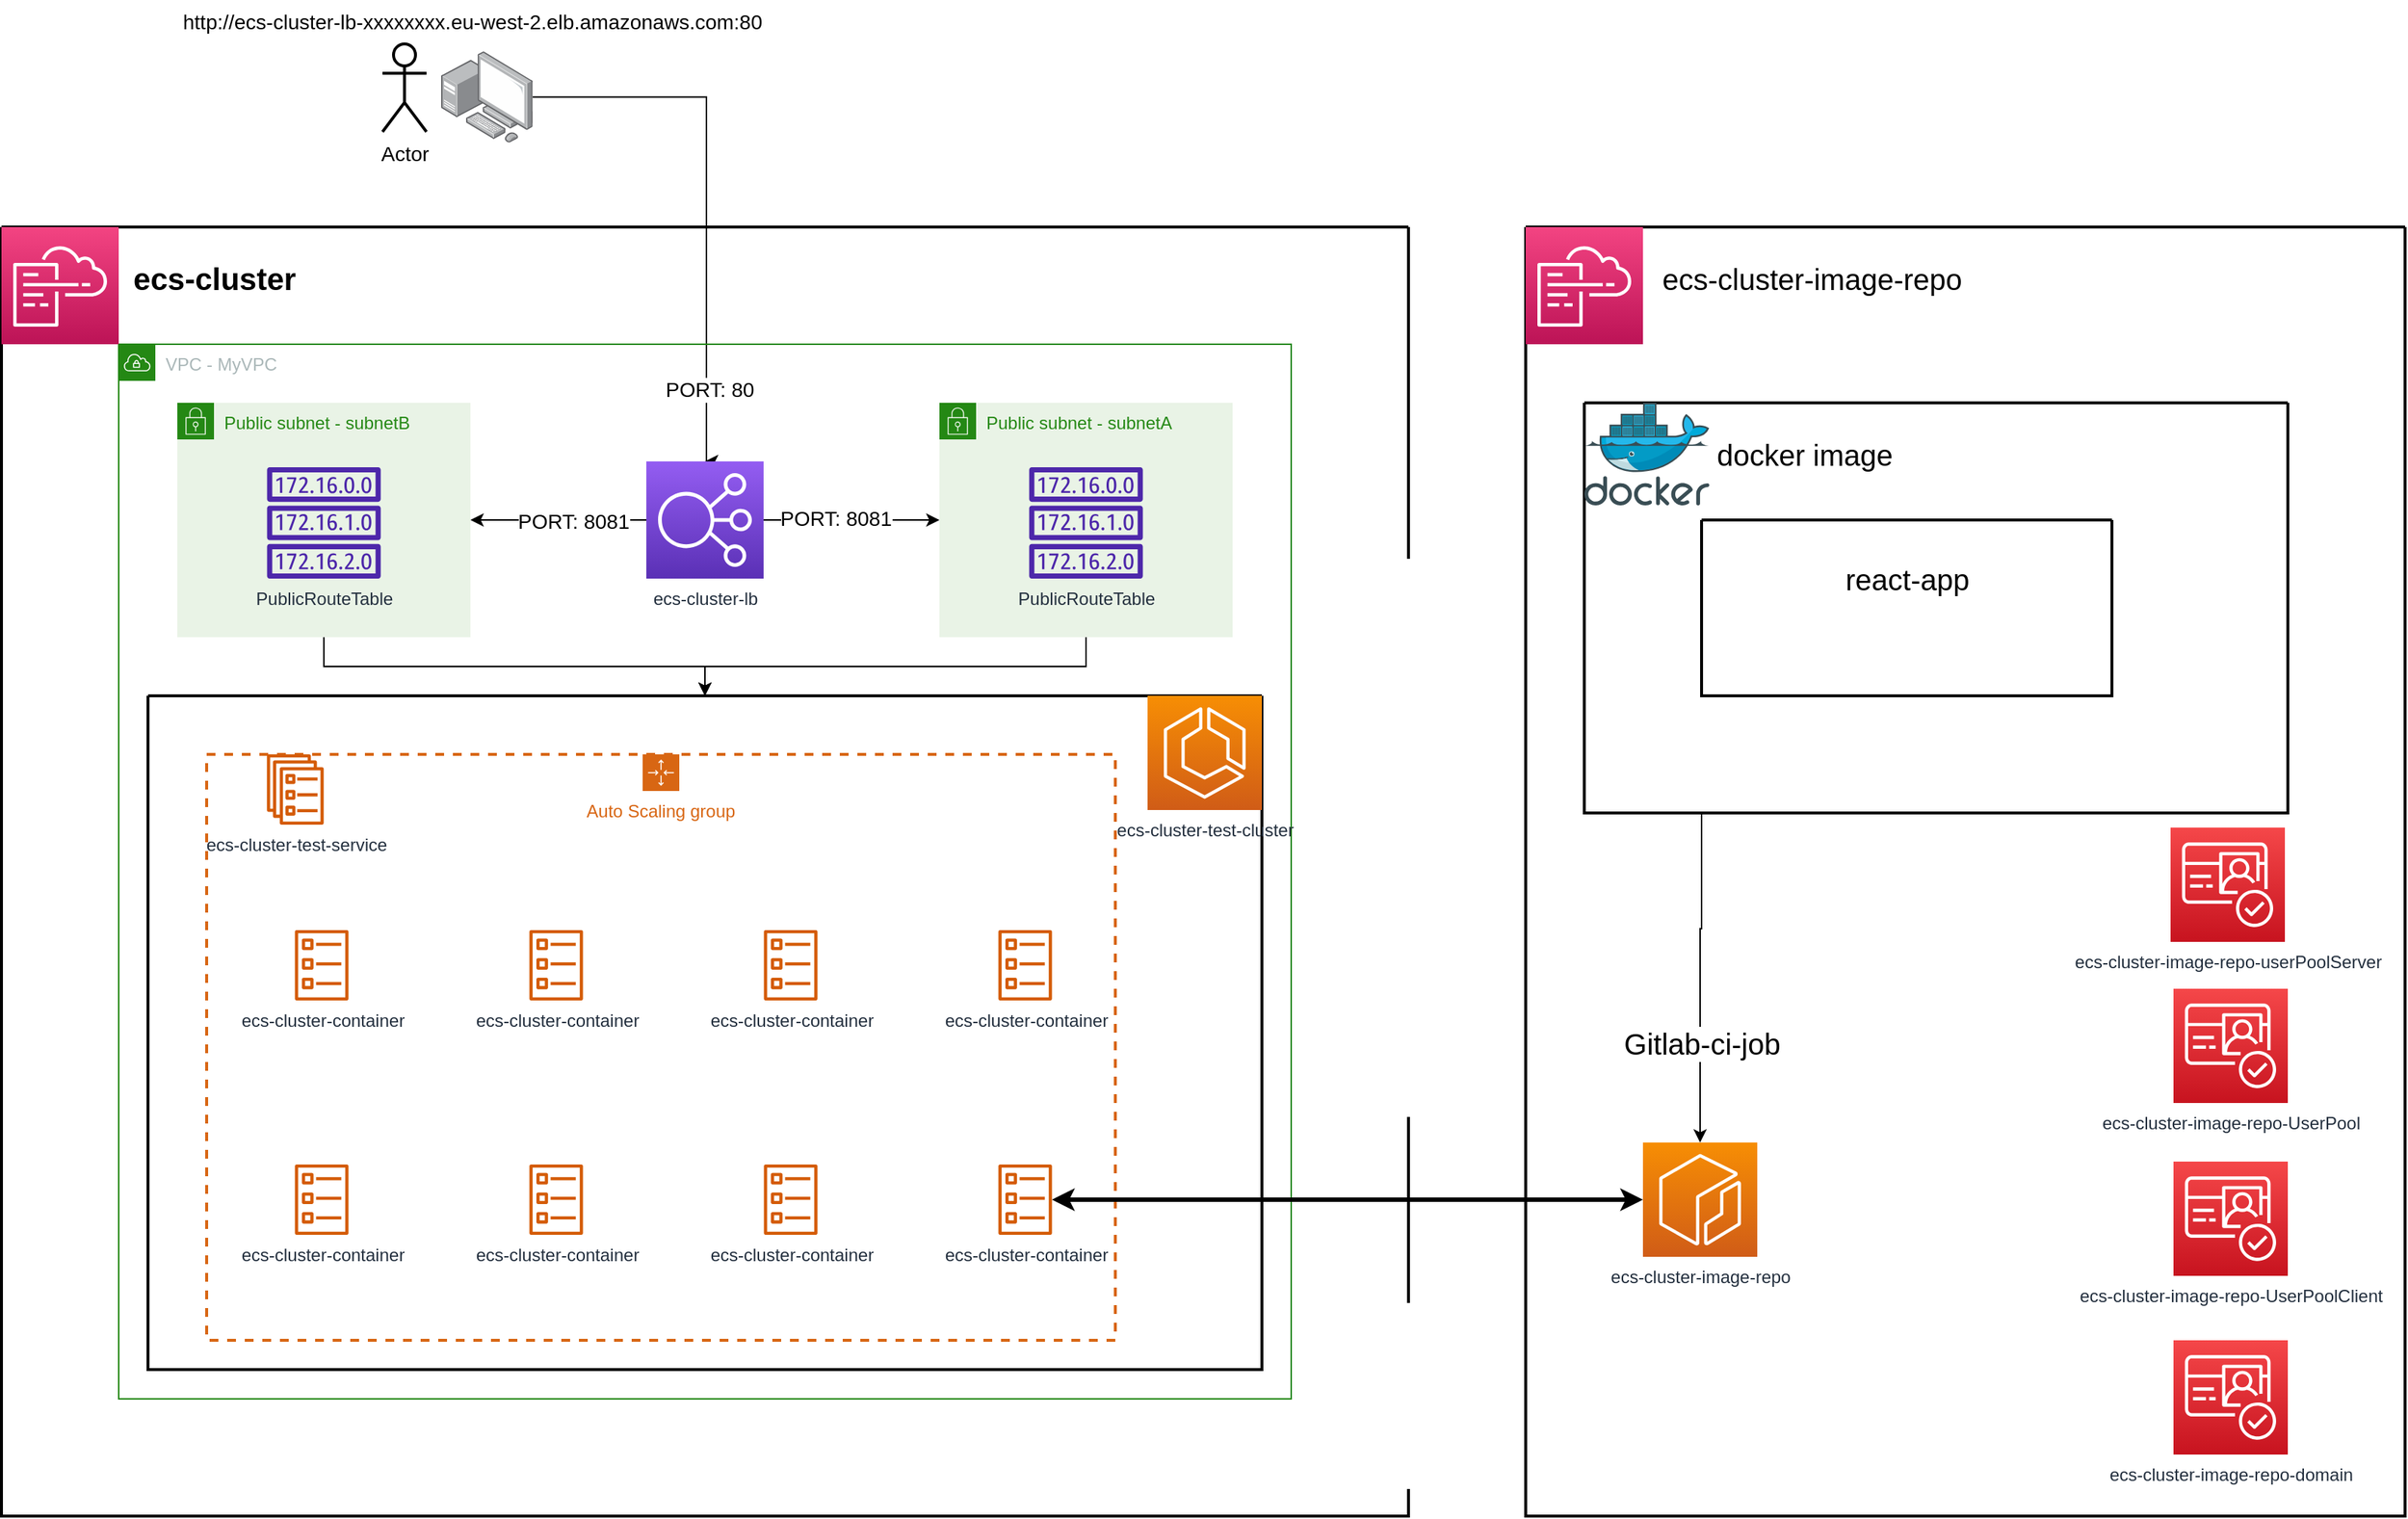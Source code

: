 <mxfile version="20.8.3" type="device"><diagram id="LebaA7XyPv7hiL9rpDjV" name="Page-1"><mxGraphModel dx="3024" dy="1238" grid="1" gridSize="10" guides="1" tooltips="1" connect="1" arrows="1" fold="1" page="1" pageScale="1" pageWidth="827" pageHeight="1169" math="0" shadow="0"><root><mxCell id="0"/><mxCell id="1" parent="0"/><mxCell id="EJCW57WBnG-bgi1SWPoG-9" style="edgeStyle=orthogonalEdgeStyle;rounded=0;orthogonalLoop=1;jettySize=auto;html=1;entryX=0.5;entryY=0;entryDx=0;entryDy=0;entryPerimeter=0;fontSize=14;" edge="1" parent="1" source="EJCW57WBnG-bgi1SWPoG-2" target="EJCW57WBnG-bgi1SWPoG-8"><mxGeometry relative="1" as="geometry"><Array as="points"><mxPoint x="1" y="191"/></Array></mxGeometry></mxCell><mxCell id="EJCW57WBnG-bgi1SWPoG-32" value="PORT: 80" style="edgeLabel;html=1;align=center;verticalAlign=middle;resizable=0;points=[];fontSize=14;" vertex="1" connectable="0" parent="EJCW57WBnG-bgi1SWPoG-9"><mxGeometry x="0.728" y="2" relative="1" as="geometry"><mxPoint as="offset"/></mxGeometry></mxCell><mxCell id="EJCW57WBnG-bgi1SWPoG-2" value="" style="points=[];aspect=fixed;html=1;align=center;shadow=0;dashed=0;image;image=img/lib/allied_telesis/computer_and_terminals/Personal_Computer_with_Server.svg;" vertex="1" parent="1"><mxGeometry x="-180" y="160" width="62.4" height="62.4" as="geometry"/></mxCell><mxCell id="EJCW57WBnG-bgi1SWPoG-4" value="" style="swimlane;startSize=0;strokeWidth=2;" vertex="1" parent="1"><mxGeometry x="-480" y="280" width="960" height="880" as="geometry"/></mxCell><mxCell id="EJCW57WBnG-bgi1SWPoG-1" value="VPC - MyVPC" style="points=[[0,0],[0.25,0],[0.5,0],[0.75,0],[1,0],[1,0.25],[1,0.5],[1,0.75],[1,1],[0.75,1],[0.5,1],[0.25,1],[0,1],[0,0.75],[0,0.5],[0,0.25]];outlineConnect=0;gradientColor=none;html=1;whiteSpace=wrap;fontSize=12;fontStyle=0;container=1;pointerEvents=0;collapsible=0;recursiveResize=0;shape=mxgraph.aws4.group;grIcon=mxgraph.aws4.group_vpc;strokeColor=#248814;fillColor=none;verticalAlign=top;align=left;spacingLeft=30;fontColor=#AAB7B8;dashed=0;" vertex="1" parent="EJCW57WBnG-bgi1SWPoG-4"><mxGeometry x="80" y="80" width="800" height="720" as="geometry"/></mxCell><mxCell id="EJCW57WBnG-bgi1SWPoG-26" style="edgeStyle=orthogonalEdgeStyle;rounded=0;orthogonalLoop=1;jettySize=auto;html=1;entryX=1;entryY=0.5;entryDx=0;entryDy=0;fontSize=14;" edge="1" parent="EJCW57WBnG-bgi1SWPoG-1" source="EJCW57WBnG-bgi1SWPoG-8" target="EJCW57WBnG-bgi1SWPoG-24"><mxGeometry relative="1" as="geometry"/></mxCell><mxCell id="EJCW57WBnG-bgi1SWPoG-27" value="PORT: 8081" style="edgeLabel;html=1;align=center;verticalAlign=middle;resizable=0;points=[];fontSize=14;" vertex="1" connectable="0" parent="EJCW57WBnG-bgi1SWPoG-26"><mxGeometry x="-0.167" y="1" relative="1" as="geometry"><mxPoint as="offset"/></mxGeometry></mxCell><mxCell id="EJCW57WBnG-bgi1SWPoG-8" value="ecs-cluster-lb" style="sketch=0;points=[[0,0,0],[0.25,0,0],[0.5,0,0],[0.75,0,0],[1,0,0],[0,1,0],[0.25,1,0],[0.5,1,0],[0.75,1,0],[1,1,0],[0,0.25,0],[0,0.5,0],[0,0.75,0],[1,0.25,0],[1,0.5,0],[1,0.75,0]];outlineConnect=0;fontColor=#232F3E;gradientColor=#945DF2;gradientDirection=north;fillColor=#5A30B5;strokeColor=#ffffff;dashed=0;verticalLabelPosition=bottom;verticalAlign=top;align=center;html=1;fontSize=12;fontStyle=0;aspect=fixed;shape=mxgraph.aws4.resourceIcon;resIcon=mxgraph.aws4.elastic_load_balancing;strokeWidth=2;" vertex="1" parent="EJCW57WBnG-bgi1SWPoG-1"><mxGeometry x="360" y="80" width="80" height="80" as="geometry"/></mxCell><mxCell id="EJCW57WBnG-bgi1SWPoG-14" style="edgeStyle=orthogonalEdgeStyle;rounded=0;orthogonalLoop=1;jettySize=auto;html=1;fontSize=14;entryX=0;entryY=0.5;entryDx=0;entryDy=0;" edge="1" parent="EJCW57WBnG-bgi1SWPoG-1" source="EJCW57WBnG-bgi1SWPoG-8" target="EJCW57WBnG-bgi1SWPoG-15"><mxGeometry relative="1" as="geometry"/></mxCell><mxCell id="EJCW57WBnG-bgi1SWPoG-17" value="PORT: 8081" style="edgeLabel;html=1;align=center;verticalAlign=middle;resizable=0;points=[];fontSize=14;" vertex="1" connectable="0" parent="EJCW57WBnG-bgi1SWPoG-14"><mxGeometry x="-0.186" y="1" relative="1" as="geometry"><mxPoint as="offset"/></mxGeometry></mxCell><mxCell id="EJCW57WBnG-bgi1SWPoG-52" style="edgeStyle=orthogonalEdgeStyle;rounded=0;orthogonalLoop=1;jettySize=auto;html=1;entryX=0.5;entryY=0;entryDx=0;entryDy=0;fontSize=14;" edge="1" parent="EJCW57WBnG-bgi1SWPoG-1" source="EJCW57WBnG-bgi1SWPoG-15" target="EJCW57WBnG-bgi1SWPoG-41"><mxGeometry relative="1" as="geometry"/></mxCell><mxCell id="EJCW57WBnG-bgi1SWPoG-15" value="Public subnet - subnetA" style="points=[[0,0],[0.25,0],[0.5,0],[0.75,0],[1,0],[1,0.25],[1,0.5],[1,0.75],[1,1],[0.75,1],[0.5,1],[0.25,1],[0,1],[0,0.75],[0,0.5],[0,0.25]];outlineConnect=0;gradientColor=none;html=1;whiteSpace=wrap;fontSize=12;fontStyle=0;container=1;pointerEvents=0;collapsible=0;recursiveResize=0;shape=mxgraph.aws4.group;grIcon=mxgraph.aws4.group_security_group;grStroke=0;strokeColor=#248814;fillColor=#E9F3E6;verticalAlign=top;align=left;spacingLeft=30;fontColor=#248814;dashed=0;strokeWidth=2;" vertex="1" parent="EJCW57WBnG-bgi1SWPoG-1"><mxGeometry x="560" y="40" width="200" height="160" as="geometry"/></mxCell><mxCell id="EJCW57WBnG-bgi1SWPoG-28" value="PublicRouteTable" style="sketch=0;outlineConnect=0;fontColor=#232F3E;gradientColor=none;fillColor=#4D27AA;strokeColor=none;dashed=0;verticalLabelPosition=bottom;verticalAlign=top;align=center;html=1;fontSize=12;fontStyle=0;aspect=fixed;pointerEvents=1;shape=mxgraph.aws4.route_table;strokeWidth=2;" vertex="1" parent="EJCW57WBnG-bgi1SWPoG-15"><mxGeometry x="61" y="44" width="78" height="76" as="geometry"/></mxCell><mxCell id="EJCW57WBnG-bgi1SWPoG-51" style="edgeStyle=orthogonalEdgeStyle;rounded=0;orthogonalLoop=1;jettySize=auto;html=1;fontSize=14;" edge="1" parent="EJCW57WBnG-bgi1SWPoG-1" source="EJCW57WBnG-bgi1SWPoG-24" target="EJCW57WBnG-bgi1SWPoG-41"><mxGeometry relative="1" as="geometry"/></mxCell><mxCell id="EJCW57WBnG-bgi1SWPoG-24" value="Public subnet - subnetB" style="points=[[0,0],[0.25,0],[0.5,0],[0.75,0],[1,0],[1,0.25],[1,0.5],[1,0.75],[1,1],[0.75,1],[0.5,1],[0.25,1],[0,1],[0,0.75],[0,0.5],[0,0.25]];outlineConnect=0;gradientColor=none;html=1;whiteSpace=wrap;fontSize=12;fontStyle=0;container=1;pointerEvents=0;collapsible=0;recursiveResize=0;shape=mxgraph.aws4.group;grIcon=mxgraph.aws4.group_security_group;grStroke=0;strokeColor=#248814;fillColor=#E9F3E6;verticalAlign=top;align=left;spacingLeft=30;fontColor=#248814;dashed=0;strokeWidth=2;" vertex="1" parent="EJCW57WBnG-bgi1SWPoG-1"><mxGeometry x="40" y="40" width="200" height="160" as="geometry"/></mxCell><mxCell id="EJCW57WBnG-bgi1SWPoG-25" value="PublicRouteTable" style="sketch=0;outlineConnect=0;fontColor=#232F3E;gradientColor=none;fillColor=#4D27AA;strokeColor=none;dashed=0;verticalLabelPosition=bottom;verticalAlign=top;align=center;html=1;fontSize=12;fontStyle=0;aspect=fixed;pointerEvents=1;shape=mxgraph.aws4.route_table;strokeWidth=2;" vertex="1" parent="EJCW57WBnG-bgi1SWPoG-24"><mxGeometry x="61" y="44" width="78" height="76" as="geometry"/></mxCell><mxCell id="EJCW57WBnG-bgi1SWPoG-41" value="" style="swimlane;startSize=0;strokeWidth=2;fontSize=14;" vertex="1" parent="EJCW57WBnG-bgi1SWPoG-1"><mxGeometry x="20" y="240" width="760" height="460" as="geometry"/></mxCell><mxCell id="EJCW57WBnG-bgi1SWPoG-29" value="ecs-cluster-test-cluster" style="sketch=0;points=[[0,0,0],[0.25,0,0],[0.5,0,0],[0.75,0,0],[1,0,0],[0,1,0],[0.25,1,0],[0.5,1,0],[0.75,1,0],[1,1,0],[0,0.25,0],[0,0.5,0],[0,0.75,0],[1,0.25,0],[1,0.5,0],[1,0.75,0]];outlineConnect=0;fontColor=#232F3E;gradientColor=#F78E04;gradientDirection=north;fillColor=#D05C17;strokeColor=#ffffff;dashed=0;verticalLabelPosition=bottom;verticalAlign=top;align=center;html=1;fontSize=12;fontStyle=0;aspect=fixed;shape=mxgraph.aws4.resourceIcon;resIcon=mxgraph.aws4.ecs;strokeWidth=2;" vertex="1" parent="EJCW57WBnG-bgi1SWPoG-41"><mxGeometry x="682" width="78" height="78" as="geometry"/></mxCell><mxCell id="EJCW57WBnG-bgi1SWPoG-42" value="Auto Scaling group" style="points=[[0,0],[0.25,0],[0.5,0],[0.75,0],[1,0],[1,0.25],[1,0.5],[1,0.75],[1,1],[0.75,1],[0.5,1],[0.25,1],[0,1],[0,0.75],[0,0.5],[0,0.25]];outlineConnect=0;gradientColor=none;html=1;whiteSpace=wrap;fontSize=12;fontStyle=0;container=1;pointerEvents=0;collapsible=0;recursiveResize=0;shape=mxgraph.aws4.groupCenter;grIcon=mxgraph.aws4.group_auto_scaling_group;grStroke=1;strokeColor=#D86613;fillColor=none;verticalAlign=top;align=center;fontColor=#D86613;dashed=1;spacingTop=25;strokeWidth=2;" vertex="1" parent="EJCW57WBnG-bgi1SWPoG-41"><mxGeometry x="40" y="40" width="620" height="400" as="geometry"/></mxCell><mxCell id="EJCW57WBnG-bgi1SWPoG-30" value="ecs-cluster-test-service" style="sketch=0;outlineConnect=0;fontColor=#232F3E;gradientColor=none;fillColor=#D45B07;strokeColor=none;dashed=0;verticalLabelPosition=bottom;verticalAlign=top;align=center;html=1;fontSize=12;fontStyle=0;aspect=fixed;pointerEvents=1;shape=mxgraph.aws4.ecs_service;strokeWidth=2;" vertex="1" parent="EJCW57WBnG-bgi1SWPoG-42"><mxGeometry x="41" width="39" height="48" as="geometry"/></mxCell><mxCell id="EJCW57WBnG-bgi1SWPoG-31" value="ecs-cluster-container" style="sketch=0;outlineConnect=0;fontColor=#232F3E;gradientColor=none;fillColor=#D45B07;strokeColor=none;dashed=0;verticalLabelPosition=bottom;verticalAlign=top;align=center;html=1;fontSize=12;fontStyle=0;aspect=fixed;pointerEvents=1;shape=mxgraph.aws4.ecs_task;strokeWidth=2;" vertex="1" parent="EJCW57WBnG-bgi1SWPoG-42"><mxGeometry x="60" y="120" width="37" height="48" as="geometry"/></mxCell><mxCell id="EJCW57WBnG-bgi1SWPoG-44" value="ecs-cluster-container" style="sketch=0;outlineConnect=0;fontColor=#232F3E;gradientColor=none;fillColor=#D45B07;strokeColor=none;dashed=0;verticalLabelPosition=bottom;verticalAlign=top;align=center;html=1;fontSize=12;fontStyle=0;aspect=fixed;pointerEvents=1;shape=mxgraph.aws4.ecs_task;strokeWidth=2;" vertex="1" parent="EJCW57WBnG-bgi1SWPoG-42"><mxGeometry x="380" y="120" width="37" height="48" as="geometry"/></mxCell><mxCell id="EJCW57WBnG-bgi1SWPoG-46" value="ecs-cluster-container" style="sketch=0;outlineConnect=0;fontColor=#232F3E;gradientColor=none;fillColor=#D45B07;strokeColor=none;dashed=0;verticalLabelPosition=bottom;verticalAlign=top;align=center;html=1;fontSize=12;fontStyle=0;aspect=fixed;pointerEvents=1;shape=mxgraph.aws4.ecs_task;strokeWidth=2;" vertex="1" parent="EJCW57WBnG-bgi1SWPoG-42"><mxGeometry x="540" y="120" width="37" height="48" as="geometry"/></mxCell><mxCell id="EJCW57WBnG-bgi1SWPoG-47" value="ecs-cluster-container" style="sketch=0;outlineConnect=0;fontColor=#232F3E;gradientColor=none;fillColor=#D45B07;strokeColor=none;dashed=0;verticalLabelPosition=bottom;verticalAlign=top;align=center;html=1;fontSize=12;fontStyle=0;aspect=fixed;pointerEvents=1;shape=mxgraph.aws4.ecs_task;strokeWidth=2;" vertex="1" parent="EJCW57WBnG-bgi1SWPoG-42"><mxGeometry x="60" y="280" width="37" height="48" as="geometry"/></mxCell><mxCell id="EJCW57WBnG-bgi1SWPoG-48" value="ecs-cluster-container" style="sketch=0;outlineConnect=0;fontColor=#232F3E;gradientColor=none;fillColor=#D45B07;strokeColor=none;dashed=0;verticalLabelPosition=bottom;verticalAlign=top;align=center;html=1;fontSize=12;fontStyle=0;aspect=fixed;pointerEvents=1;shape=mxgraph.aws4.ecs_task;strokeWidth=2;" vertex="1" parent="EJCW57WBnG-bgi1SWPoG-42"><mxGeometry x="380" y="280" width="37" height="48" as="geometry"/></mxCell><mxCell id="EJCW57WBnG-bgi1SWPoG-49" value="ecs-cluster-container" style="sketch=0;outlineConnect=0;fontColor=#232F3E;gradientColor=none;fillColor=#D45B07;strokeColor=none;dashed=0;verticalLabelPosition=bottom;verticalAlign=top;align=center;html=1;fontSize=12;fontStyle=0;aspect=fixed;pointerEvents=1;shape=mxgraph.aws4.ecs_task;strokeWidth=2;" vertex="1" parent="EJCW57WBnG-bgi1SWPoG-42"><mxGeometry x="540" y="280" width="37" height="48" as="geometry"/></mxCell><mxCell id="EJCW57WBnG-bgi1SWPoG-50" value="ecs-cluster-container" style="sketch=0;outlineConnect=0;fontColor=#232F3E;gradientColor=none;fillColor=#D45B07;strokeColor=none;dashed=0;verticalLabelPosition=bottom;verticalAlign=top;align=center;html=1;fontSize=12;fontStyle=0;aspect=fixed;pointerEvents=1;shape=mxgraph.aws4.ecs_task;strokeWidth=2;" vertex="1" parent="EJCW57WBnG-bgi1SWPoG-42"><mxGeometry x="220" y="280" width="37" height="48" as="geometry"/></mxCell><mxCell id="EJCW57WBnG-bgi1SWPoG-5" value="&lt;h2 class=&quot;awsui_header-text_1r9lg_5gt1n_553&quot; style=&quot;font-size: 21px;&quot;&gt;ecs-cluster&lt;/h2&gt;" style="text;html=1;align=center;verticalAlign=middle;resizable=0;points=[];autosize=1;strokeColor=none;fillColor=none;fontSize=21;" vertex="1" parent="EJCW57WBnG-bgi1SWPoG-4"><mxGeometry x="80" width="130" height="70" as="geometry"/></mxCell><mxCell id="EJCW57WBnG-bgi1SWPoG-6" value="" style="sketch=0;points=[[0,0,0],[0.25,0,0],[0.5,0,0],[0.75,0,0],[1,0,0],[0,1,0],[0.25,1,0],[0.5,1,0],[0.75,1,0],[1,1,0],[0,0.25,0],[0,0.5,0],[0,0.75,0],[1,0.25,0],[1,0.5,0],[1,0.75,0]];points=[[0,0,0],[0.25,0,0],[0.5,0,0],[0.75,0,0],[1,0,0],[0,1,0],[0.25,1,0],[0.5,1,0],[0.75,1,0],[1,1,0],[0,0.25,0],[0,0.5,0],[0,0.75,0],[1,0.25,0],[1,0.5,0],[1,0.75,0]];outlineConnect=0;fontColor=#232F3E;gradientColor=#F34482;gradientDirection=north;fillColor=#BC1356;strokeColor=#ffffff;dashed=0;verticalLabelPosition=bottom;verticalAlign=top;align=center;html=1;fontSize=12;fontStyle=0;aspect=fixed;shape=mxgraph.aws4.resourceIcon;resIcon=mxgraph.aws4.cloudformation;" vertex="1" parent="EJCW57WBnG-bgi1SWPoG-4"><mxGeometry width="80" height="80" as="geometry"/></mxCell><mxCell id="EJCW57WBnG-bgi1SWPoG-7" value="http://ecs-cluster-lb-xxxxxxxx.eu-west-2.elb.amazonaws.com:80" style="text;html=1;align=center;verticalAlign=middle;resizable=0;points=[];autosize=1;strokeColor=none;fillColor=none;fontSize=14;" vertex="1" parent="1"><mxGeometry x="-363.8" y="125" width="410" height="30" as="geometry"/></mxCell><mxCell id="EJCW57WBnG-bgi1SWPoG-36" value="Actor" style="shape=umlActor;verticalLabelPosition=bottom;verticalAlign=top;html=1;outlineConnect=0;strokeWidth=2;fontSize=14;" vertex="1" parent="1"><mxGeometry x="-220" y="155" width="30" height="60" as="geometry"/></mxCell><mxCell id="EJCW57WBnG-bgi1SWPoG-45" value="ecs-cluster-container" style="sketch=0;outlineConnect=0;fontColor=#232F3E;gradientColor=none;fillColor=#D45B07;strokeColor=none;dashed=0;verticalLabelPosition=bottom;verticalAlign=top;align=center;html=1;fontSize=12;fontStyle=0;aspect=fixed;pointerEvents=1;shape=mxgraph.aws4.ecs_task;strokeWidth=2;" vertex="1" parent="1"><mxGeometry x="-120" y="760" width="37" height="48" as="geometry"/></mxCell><mxCell id="EJCW57WBnG-bgi1SWPoG-53" value="" style="swimlane;startSize=0;strokeWidth=2;" vertex="1" parent="1"><mxGeometry x="560" y="280" width="600" height="880" as="geometry"/></mxCell><mxCell id="EJCW57WBnG-bgi1SWPoG-78" value="" style="sketch=0;points=[[0,0,0],[0.25,0,0],[0.5,0,0],[0.75,0,0],[1,0,0],[0,1,0],[0.25,1,0],[0.5,1,0],[0.75,1,0],[1,1,0],[0,0.25,0],[0,0.5,0],[0,0.75,0],[1,0.25,0],[1,0.5,0],[1,0.75,0]];points=[[0,0,0],[0.25,0,0],[0.5,0,0],[0.75,0,0],[1,0,0],[0,1,0],[0.25,1,0],[0.5,1,0],[0.75,1,0],[1,1,0],[0,0.25,0],[0,0.5,0],[0,0.75,0],[1,0.25,0],[1,0.5,0],[1,0.75,0]];outlineConnect=0;fontColor=#232F3E;gradientColor=#F34482;gradientDirection=north;fillColor=#BC1356;strokeColor=#ffffff;dashed=0;verticalLabelPosition=bottom;verticalAlign=top;align=center;html=1;fontSize=12;fontStyle=0;aspect=fixed;shape=mxgraph.aws4.resourceIcon;resIcon=mxgraph.aws4.cloudformation;" vertex="1" parent="EJCW57WBnG-bgi1SWPoG-53"><mxGeometry width="80" height="80" as="geometry"/></mxCell><mxCell id="EJCW57WBnG-bgi1SWPoG-80" value="ecs-cluster-image-repo" style="text;html=1;align=center;verticalAlign=middle;resizable=0;points=[];autosize=1;strokeColor=none;fillColor=none;fontSize=20;" vertex="1" parent="EJCW57WBnG-bgi1SWPoG-53"><mxGeometry x="80" y="15" width="230" height="40" as="geometry"/></mxCell><mxCell id="EJCW57WBnG-bgi1SWPoG-81" value="ecs-cluster-image-repo-UserPoolClient" style="sketch=0;points=[[0,0,0],[0.25,0,0],[0.5,0,0],[0.75,0,0],[1,0,0],[0,1,0],[0.25,1,0],[0.5,1,0],[0.75,1,0],[1,1,0],[0,0.25,0],[0,0.5,0],[0,0.75,0],[1,0.25,0],[1,0.5,0],[1,0.75,0]];outlineConnect=0;fontColor=#232F3E;gradientColor=#F54749;gradientDirection=north;fillColor=#C7131F;strokeColor=#ffffff;dashed=0;verticalLabelPosition=bottom;verticalAlign=top;align=center;html=1;fontSize=12;fontStyle=0;aspect=fixed;shape=mxgraph.aws4.resourceIcon;resIcon=mxgraph.aws4.cognito;strokeWidth=2;" vertex="1" parent="EJCW57WBnG-bgi1SWPoG-53"><mxGeometry x="442" y="638" width="78" height="78" as="geometry"/></mxCell><mxCell id="EJCW57WBnG-bgi1SWPoG-89" value="ecs-cluster-image-repo-UserPool" style="sketch=0;points=[[0,0,0],[0.25,0,0],[0.5,0,0],[0.75,0,0],[1,0,0],[0,1,0],[0.25,1,0],[0.5,1,0],[0.75,1,0],[1,1,0],[0,0.25,0],[0,0.5,0],[0,0.75,0],[1,0.25,0],[1,0.5,0],[1,0.75,0]];outlineConnect=0;fontColor=#232F3E;gradientColor=#F54749;gradientDirection=north;fillColor=#C7131F;strokeColor=#ffffff;dashed=0;verticalLabelPosition=bottom;verticalAlign=top;align=center;html=1;fontSize=12;fontStyle=0;aspect=fixed;shape=mxgraph.aws4.resourceIcon;resIcon=mxgraph.aws4.cognito;strokeWidth=2;" vertex="1" parent="EJCW57WBnG-bgi1SWPoG-53"><mxGeometry x="442" y="520" width="78" height="78" as="geometry"/></mxCell><mxCell id="EJCW57WBnG-bgi1SWPoG-96" value="ecs-cluster-image-repo-domain" style="sketch=0;points=[[0,0,0],[0.25,0,0],[0.5,0,0],[0.75,0,0],[1,0,0],[0,1,0],[0.25,1,0],[0.5,1,0],[0.75,1,0],[1,1,0],[0,0.25,0],[0,0.5,0],[0,0.75,0],[1,0.25,0],[1,0.5,0],[1,0.75,0]];outlineConnect=0;fontColor=#232F3E;gradientColor=#F54749;gradientDirection=north;fillColor=#C7131F;strokeColor=#ffffff;dashed=0;verticalLabelPosition=bottom;verticalAlign=top;align=center;html=1;fontSize=12;fontStyle=0;aspect=fixed;shape=mxgraph.aws4.resourceIcon;resIcon=mxgraph.aws4.cognito;strokeWidth=2;" vertex="1" parent="EJCW57WBnG-bgi1SWPoG-53"><mxGeometry x="442" y="760" width="78" height="78" as="geometry"/></mxCell><mxCell id="EJCW57WBnG-bgi1SWPoG-97" value="ecs-cluster-image-repo-userPoolServer" style="sketch=0;points=[[0,0,0],[0.25,0,0],[0.5,0,0],[0.75,0,0],[1,0,0],[0,1,0],[0.25,1,0],[0.5,1,0],[0.75,1,0],[1,1,0],[0,0.25,0],[0,0.5,0],[0,0.75,0],[1,0.25,0],[1,0.5,0],[1,0.75,0]];outlineConnect=0;fontColor=#232F3E;gradientColor=#F54749;gradientDirection=north;fillColor=#C7131F;strokeColor=#ffffff;dashed=0;verticalLabelPosition=bottom;verticalAlign=top;align=center;html=1;fontSize=12;fontStyle=0;aspect=fixed;shape=mxgraph.aws4.resourceIcon;resIcon=mxgraph.aws4.cognito;strokeWidth=2;" vertex="1" parent="EJCW57WBnG-bgi1SWPoG-53"><mxGeometry x="440" y="410" width="78" height="78" as="geometry"/></mxCell><mxCell id="EJCW57WBnG-bgi1SWPoG-101" style="edgeStyle=orthogonalEdgeStyle;rounded=0;orthogonalLoop=1;jettySize=auto;html=1;entryX=0.5;entryY=0;entryDx=0;entryDy=0;entryPerimeter=0;fontSize=20;" edge="1" parent="EJCW57WBnG-bgi1SWPoG-53" source="EJCW57WBnG-bgi1SWPoG-98" target="EJCW57WBnG-bgi1SWPoG-40"><mxGeometry relative="1" as="geometry"><Array as="points"><mxPoint x="120" y="479"/><mxPoint x="119" y="479"/></Array></mxGeometry></mxCell><mxCell id="EJCW57WBnG-bgi1SWPoG-98" value="" style="swimlane;startSize=0;strokeWidth=2;" vertex="1" parent="EJCW57WBnG-bgi1SWPoG-53"><mxGeometry x="40" y="120" width="480" height="280" as="geometry"/></mxCell><mxCell id="EJCW57WBnG-bgi1SWPoG-99" value="docker image" style="text;html=1;align=center;verticalAlign=middle;resizable=0;points=[];autosize=1;strokeColor=none;fillColor=none;fontSize=20;" vertex="1" parent="EJCW57WBnG-bgi1SWPoG-98"><mxGeometry x="80" y="15" width="140" height="40" as="geometry"/></mxCell><mxCell id="EJCW57WBnG-bgi1SWPoG-100" value="" style="sketch=0;aspect=fixed;html=1;points=[];align=center;image;fontSize=12;image=img/lib/mscae/Docker.svg;strokeWidth=2;" vertex="1" parent="EJCW57WBnG-bgi1SWPoG-98"><mxGeometry width="85.37" height="70" as="geometry"/></mxCell><mxCell id="EJCW57WBnG-bgi1SWPoG-83" value="" style="swimlane;startSize=0;strokeWidth=2;" vertex="1" parent="EJCW57WBnG-bgi1SWPoG-98"><mxGeometry x="80" y="80" width="280" height="120" as="geometry"/></mxCell><mxCell id="EJCW57WBnG-bgi1SWPoG-88" value="react-app" style="text;html=1;align=center;verticalAlign=middle;resizable=0;points=[];autosize=1;strokeColor=none;fillColor=none;fontSize=20;" vertex="1" parent="EJCW57WBnG-bgi1SWPoG-83"><mxGeometry x="85" y="20" width="110" height="40" as="geometry"/></mxCell><mxCell id="EJCW57WBnG-bgi1SWPoG-103" value="" style="shape=image;html=1;verticalAlign=top;verticalLabelPosition=bottom;labelBackgroundColor=#ffffff;imageAspect=0;aspect=fixed;image=https://cdn3.iconfinder.com/data/icons/brands-pack/240/react-128.png;strokeWidth=2;fontSize=20;" vertex="1" parent="EJCW57WBnG-bgi1SWPoG-83"><mxGeometry width="80" height="80" as="geometry"/></mxCell><mxCell id="EJCW57WBnG-bgi1SWPoG-40" value="ecs-cluster-image-repo" style="sketch=0;points=[[0,0,0],[0.25,0,0],[0.5,0,0],[0.75,0,0],[1,0,0],[0,1,0],[0.25,1,0],[0.5,1,0],[0.75,1,0],[1,1,0],[0,0.25,0],[0,0.5,0],[0,0.75,0],[1,0.25,0],[1,0.5,0],[1,0.75,0]];outlineConnect=0;fontColor=#232F3E;gradientColor=#F78E04;gradientDirection=north;fillColor=#D05C17;strokeColor=#ffffff;dashed=0;verticalLabelPosition=bottom;verticalAlign=top;align=center;html=1;fontSize=12;fontStyle=0;aspect=fixed;shape=mxgraph.aws4.resourceIcon;resIcon=mxgraph.aws4.ecr;strokeWidth=2;" vertex="1" parent="EJCW57WBnG-bgi1SWPoG-53"><mxGeometry x="80" y="625" width="78" height="78" as="geometry"/></mxCell><mxCell id="EJCW57WBnG-bgi1SWPoG-82" value="Gitlab-ci-job" style="shape=image;html=1;verticalAlign=top;verticalLabelPosition=bottom;labelBackgroundColor=#ffffff;imageAspect=0;aspect=fixed;image=https://cdn4.iconfinder.com/data/icons/socialcones/508/Gitlab-128.png;strokeWidth=2;fontSize=20;" vertex="1" parent="EJCW57WBnG-bgi1SWPoG-53"><mxGeometry x="80" y="460" width="79" height="79" as="geometry"/></mxCell><mxCell id="EJCW57WBnG-bgi1SWPoG-105" value="" style="endArrow=classic;startArrow=classic;html=1;rounded=0;strokeWidth=3;fontSize=20;exitX=0;exitY=0.5;exitDx=0;exitDy=0;exitPerimeter=0;" edge="1" parent="1" source="EJCW57WBnG-bgi1SWPoG-40" target="EJCW57WBnG-bgi1SWPoG-49"><mxGeometry width="50" height="50" relative="1" as="geometry"><mxPoint x="440" y="670" as="sourcePoint"/><mxPoint x="490" y="940" as="targetPoint"/></mxGeometry></mxCell></root></mxGraphModel></diagram></mxfile>
